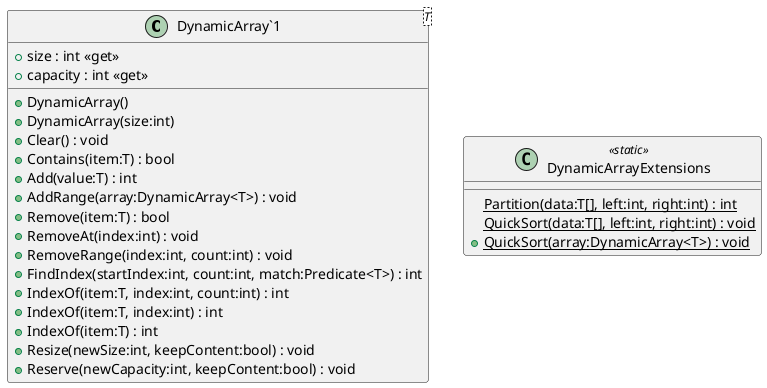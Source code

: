 @startuml
class "DynamicArray`1"<T> {
    + size : int <<get>>
    + capacity : int <<get>>
    + DynamicArray()
    + DynamicArray(size:int)
    + Clear() : void
    + Contains(item:T) : bool
    + Add(value:T) : int
    + AddRange(array:DynamicArray<T>) : void
    + Remove(item:T) : bool
    + RemoveAt(index:int) : void
    + RemoveRange(index:int, count:int) : void
    + FindIndex(startIndex:int, count:int, match:Predicate<T>) : int
    + IndexOf(item:T, index:int, count:int) : int
    + IndexOf(item:T, index:int) : int
    + IndexOf(item:T) : int
    + Resize(newSize:int, keepContent:bool) : void
    + Reserve(newCapacity:int, keepContent:bool) : void
}
class DynamicArrayExtensions <<static>> {
    {static} Partition(data:T[], left:int, right:int) : int
    {static} QuickSort(data:T[], left:int, right:int) : void
    + {static} QuickSort(array:DynamicArray<T>) : void
}
@enduml
